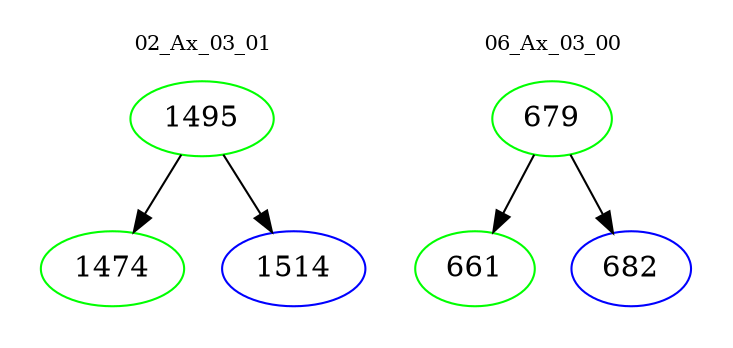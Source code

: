 digraph{
subgraph cluster_0 {
color = white
label = "02_Ax_03_01";
fontsize=10;
T0_1495 [label="1495", color="green"]
T0_1495 -> T0_1474 [color="black"]
T0_1474 [label="1474", color="green"]
T0_1495 -> T0_1514 [color="black"]
T0_1514 [label="1514", color="blue"]
}
subgraph cluster_1 {
color = white
label = "06_Ax_03_00";
fontsize=10;
T1_679 [label="679", color="green"]
T1_679 -> T1_661 [color="black"]
T1_661 [label="661", color="green"]
T1_679 -> T1_682 [color="black"]
T1_682 [label="682", color="blue"]
}
}
